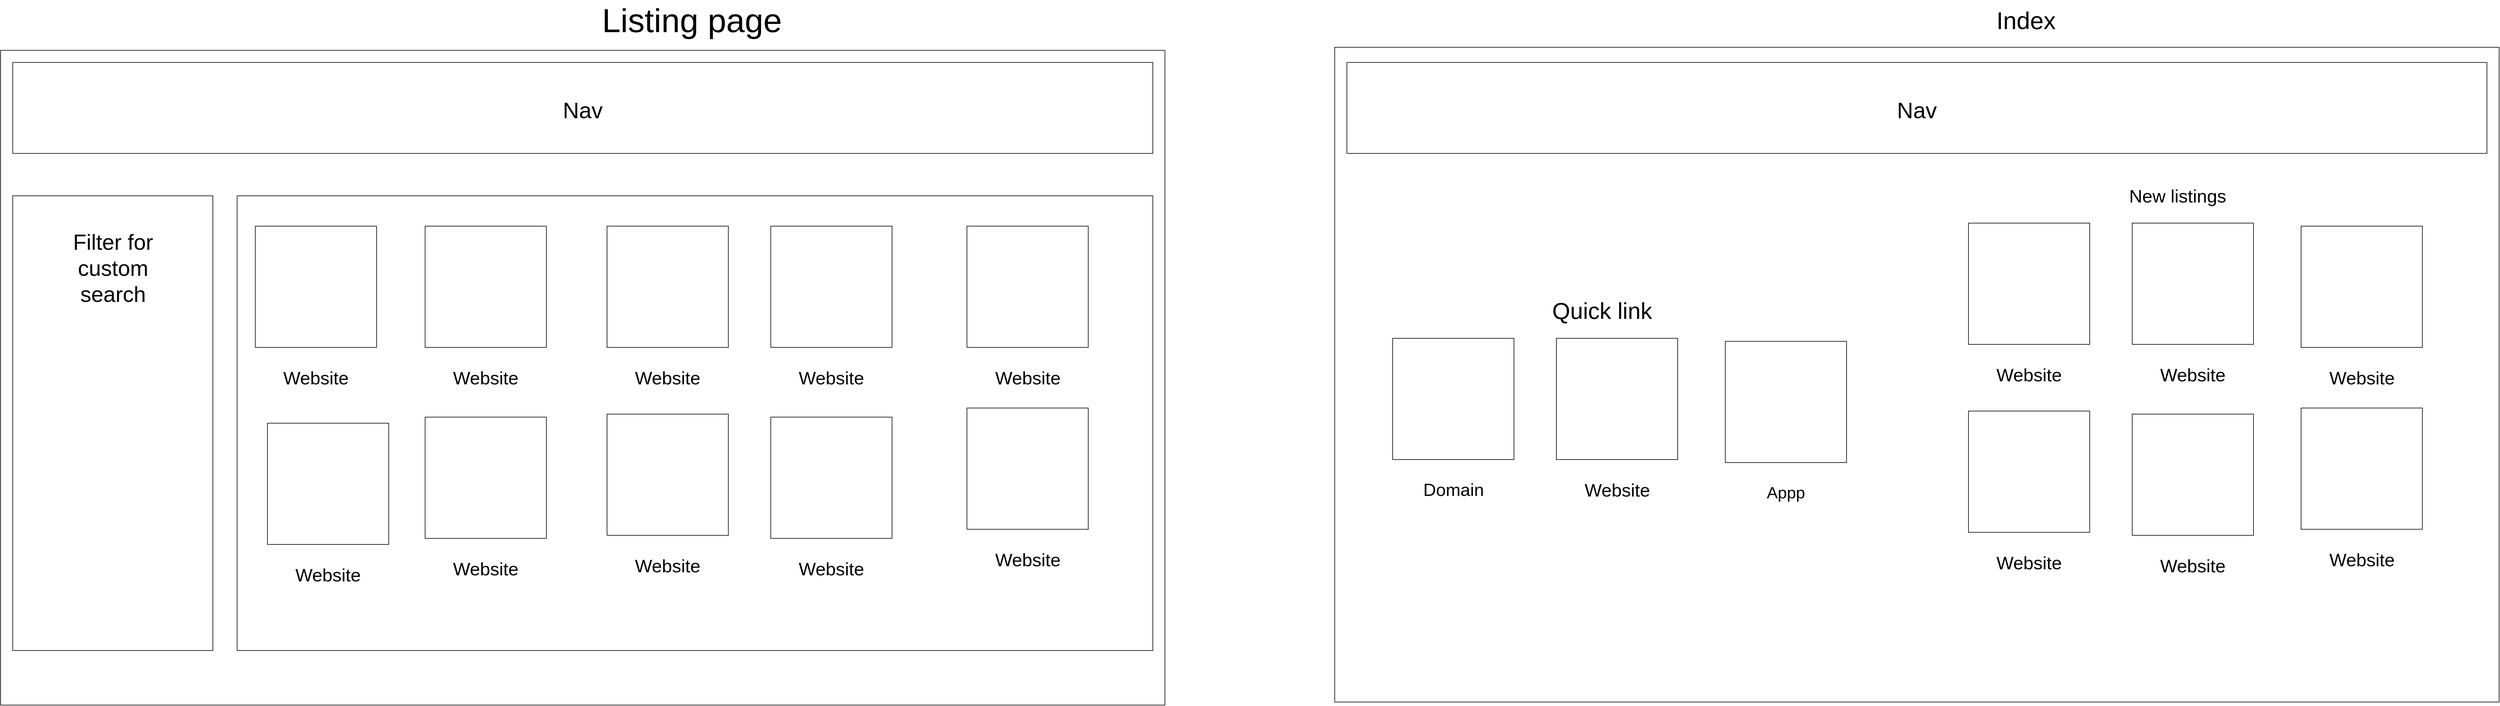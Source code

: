 <mxfile version="11.0.2" type="device"><diagram id="pqqM58haUemRn33hxWMw" name="Page-1"><mxGraphModel dx="2620" dy="1770" grid="1" gridSize="10" guides="1" tooltips="1" connect="1" arrows="1" fold="1" page="1" pageScale="1" pageWidth="850" pageHeight="1100" math="0" shadow="0"><root><mxCell id="0"/><mxCell id="1" parent="0"/><mxCell id="Tu4xJy_abi7UQdlYzulH-1" value="" style="rounded=0;whiteSpace=wrap;html=1;" vertex="1" parent="1"><mxGeometry x="430" y="160" width="1920" height="1080" as="geometry"/></mxCell><mxCell id="Tu4xJy_abi7UQdlYzulH-2" value="" style="rounded=0;whiteSpace=wrap;html=1;" vertex="1" parent="1"><mxGeometry x="450" y="180" width="1880" height="150" as="geometry"/></mxCell><mxCell id="Tu4xJy_abi7UQdlYzulH-4" value="" style="rounded=0;whiteSpace=wrap;html=1;" vertex="1" parent="1"><mxGeometry x="450" y="400" width="330" height="750" as="geometry"/></mxCell><mxCell id="Tu4xJy_abi7UQdlYzulH-6" value="" style="rounded=0;whiteSpace=wrap;html=1;" vertex="1" parent="1"><mxGeometry x="820" y="400" width="1510" height="750" as="geometry"/></mxCell><mxCell id="Tu4xJy_abi7UQdlYzulH-9" value="&lt;font style=&quot;font-size: 55px&quot;&gt;Listing page&lt;br&gt;&lt;/font&gt;" style="text;html=1;strokeColor=none;fillColor=none;align=center;verticalAlign=middle;whiteSpace=wrap;rounded=0;" vertex="1" parent="1"><mxGeometry x="1390" y="100" width="360" height="20" as="geometry"/></mxCell><mxCell id="Tu4xJy_abi7UQdlYzulH-10" value="" style="whiteSpace=wrap;html=1;aspect=fixed;" vertex="1" parent="1"><mxGeometry x="850" y="450" width="200" height="200" as="geometry"/></mxCell><mxCell id="Tu4xJy_abi7UQdlYzulH-11" value="&lt;font style=&quot;font-size: 30px&quot;&gt;Website&lt;/font&gt;" style="text;html=1;strokeColor=none;fillColor=none;align=center;verticalAlign=middle;whiteSpace=wrap;rounded=0;" vertex="1" parent="1"><mxGeometry x="930" y="690" width="40" height="20" as="geometry"/></mxCell><mxCell id="Tu4xJy_abi7UQdlYzulH-12" value="" style="whiteSpace=wrap;html=1;aspect=fixed;" vertex="1" parent="1"><mxGeometry x="1130" y="450" width="200" height="200" as="geometry"/></mxCell><mxCell id="Tu4xJy_abi7UQdlYzulH-13" value="&lt;font style=&quot;font-size: 30px&quot;&gt;Website&lt;/font&gt;" style="text;html=1;strokeColor=none;fillColor=none;align=center;verticalAlign=middle;whiteSpace=wrap;rounded=0;" vertex="1" parent="1"><mxGeometry x="1210" y="690" width="40" height="20" as="geometry"/></mxCell><mxCell id="Tu4xJy_abi7UQdlYzulH-14" value="" style="whiteSpace=wrap;html=1;aspect=fixed;" vertex="1" parent="1"><mxGeometry x="1430" y="450" width="200" height="200" as="geometry"/></mxCell><mxCell id="Tu4xJy_abi7UQdlYzulH-15" value="&lt;font style=&quot;font-size: 30px&quot;&gt;Website&lt;/font&gt;" style="text;html=1;strokeColor=none;fillColor=none;align=center;verticalAlign=middle;whiteSpace=wrap;rounded=0;" vertex="1" parent="1"><mxGeometry x="1510" y="690" width="40" height="20" as="geometry"/></mxCell><mxCell id="Tu4xJy_abi7UQdlYzulH-16" value="" style="whiteSpace=wrap;html=1;aspect=fixed;" vertex="1" parent="1"><mxGeometry x="1700" y="450" width="200" height="200" as="geometry"/></mxCell><mxCell id="Tu4xJy_abi7UQdlYzulH-17" value="&lt;font style=&quot;font-size: 30px&quot;&gt;Website&lt;/font&gt;" style="text;html=1;strokeColor=none;fillColor=none;align=center;verticalAlign=middle;whiteSpace=wrap;rounded=0;" vertex="1" parent="1"><mxGeometry x="1780" y="690" width="40" height="20" as="geometry"/></mxCell><mxCell id="Tu4xJy_abi7UQdlYzulH-18" value="" style="whiteSpace=wrap;html=1;aspect=fixed;" vertex="1" parent="1"><mxGeometry x="870" y="775" width="200" height="200" as="geometry"/></mxCell><mxCell id="Tu4xJy_abi7UQdlYzulH-19" value="&lt;font style=&quot;font-size: 30px&quot;&gt;Website&lt;/font&gt;" style="text;html=1;strokeColor=none;fillColor=none;align=center;verticalAlign=middle;whiteSpace=wrap;rounded=0;" vertex="1" parent="1"><mxGeometry x="950" y="1015" width="40" height="20" as="geometry"/></mxCell><mxCell id="Tu4xJy_abi7UQdlYzulH-20" value="" style="whiteSpace=wrap;html=1;aspect=fixed;" vertex="1" parent="1"><mxGeometry x="1130" y="765" width="200" height="200" as="geometry"/></mxCell><mxCell id="Tu4xJy_abi7UQdlYzulH-21" value="&lt;font style=&quot;font-size: 30px&quot;&gt;Website&lt;/font&gt;" style="text;html=1;strokeColor=none;fillColor=none;align=center;verticalAlign=middle;whiteSpace=wrap;rounded=0;" vertex="1" parent="1"><mxGeometry x="1210" y="1005" width="40" height="20" as="geometry"/></mxCell><mxCell id="Tu4xJy_abi7UQdlYzulH-22" value="" style="whiteSpace=wrap;html=1;aspect=fixed;" vertex="1" parent="1"><mxGeometry x="1430" y="760" width="200" height="200" as="geometry"/></mxCell><mxCell id="Tu4xJy_abi7UQdlYzulH-23" value="&lt;font style=&quot;font-size: 30px&quot;&gt;Website&lt;/font&gt;" style="text;html=1;strokeColor=none;fillColor=none;align=center;verticalAlign=middle;whiteSpace=wrap;rounded=0;" vertex="1" parent="1"><mxGeometry x="1510" y="1000" width="40" height="20" as="geometry"/></mxCell><mxCell id="Tu4xJy_abi7UQdlYzulH-24" value="" style="whiteSpace=wrap;html=1;aspect=fixed;" vertex="1" parent="1"><mxGeometry x="1700" y="765" width="200" height="200" as="geometry"/></mxCell><mxCell id="Tu4xJy_abi7UQdlYzulH-25" value="&lt;font style=&quot;font-size: 30px&quot;&gt;Website&lt;/font&gt;" style="text;html=1;strokeColor=none;fillColor=none;align=center;verticalAlign=middle;whiteSpace=wrap;rounded=0;" vertex="1" parent="1"><mxGeometry x="1780" y="1005" width="40" height="20" as="geometry"/></mxCell><mxCell id="Tu4xJy_abi7UQdlYzulH-26" value="" style="whiteSpace=wrap;html=1;aspect=fixed;" vertex="1" parent="1"><mxGeometry x="2023.5" y="450" width="200" height="200" as="geometry"/></mxCell><mxCell id="Tu4xJy_abi7UQdlYzulH-27" value="&lt;font style=&quot;font-size: 30px&quot;&gt;Website&lt;/font&gt;" style="text;html=1;strokeColor=none;fillColor=none;align=center;verticalAlign=middle;whiteSpace=wrap;rounded=0;" vertex="1" parent="1"><mxGeometry x="2103.5" y="690" width="40" height="20" as="geometry"/></mxCell><mxCell id="Tu4xJy_abi7UQdlYzulH-28" value="" style="whiteSpace=wrap;html=1;aspect=fixed;" vertex="1" parent="1"><mxGeometry x="2023.5" y="750" width="200" height="200" as="geometry"/></mxCell><mxCell id="Tu4xJy_abi7UQdlYzulH-29" value="&lt;font style=&quot;font-size: 30px&quot;&gt;Website&lt;/font&gt;" style="text;html=1;strokeColor=none;fillColor=none;align=center;verticalAlign=middle;whiteSpace=wrap;rounded=0;" vertex="1" parent="1"><mxGeometry x="2103.5" y="990" width="40" height="20" as="geometry"/></mxCell><mxCell id="Tu4xJy_abi7UQdlYzulH-30" value="&lt;font style=&quot;font-size: 36px&quot;&gt;Filter for custom search&lt;/font&gt;" style="text;html=1;strokeColor=none;fillColor=none;align=center;verticalAlign=middle;whiteSpace=wrap;rounded=0;" vertex="1" parent="1"><mxGeometry x="517.5" y="470" width="195" height="98" as="geometry"/></mxCell><mxCell id="Tu4xJy_abi7UQdlYzulH-31" value="&lt;font style=&quot;font-size: 37px&quot;&gt;Nav&lt;/font&gt;" style="text;html=1;strokeColor=none;fillColor=none;align=center;verticalAlign=middle;whiteSpace=wrap;rounded=0;" vertex="1" parent="1"><mxGeometry x="1370" y="250" width="40" height="20" as="geometry"/></mxCell><mxCell id="Tu4xJy_abi7UQdlYzulH-33" value="" style="rounded=0;whiteSpace=wrap;html=1;" vertex="1" parent="1"><mxGeometry x="2630" y="155" width="1920" height="1080" as="geometry"/></mxCell><mxCell id="Tu4xJy_abi7UQdlYzulH-34" value="" style="rounded=0;whiteSpace=wrap;html=1;" vertex="1" parent="1"><mxGeometry x="2650" y="180" width="1880" height="150" as="geometry"/></mxCell><mxCell id="Tu4xJy_abi7UQdlYzulH-37" value="&lt;font style=&quot;font-size: 40px&quot;&gt;Index&lt;/font&gt;" style="text;html=1;strokeColor=none;fillColor=none;align=center;verticalAlign=middle;whiteSpace=wrap;rounded=0;" vertex="1" parent="1"><mxGeometry x="3590" y="100" width="360" height="20" as="geometry"/></mxCell><mxCell id="Tu4xJy_abi7UQdlYzulH-42" value="" style="whiteSpace=wrap;html=1;aspect=fixed;" vertex="1" parent="1"><mxGeometry x="3675" y="445" width="200" height="200" as="geometry"/></mxCell><mxCell id="Tu4xJy_abi7UQdlYzulH-43" value="&lt;font style=&quot;font-size: 30px&quot;&gt;Website&lt;/font&gt;" style="text;html=1;strokeColor=none;fillColor=none;align=center;verticalAlign=middle;whiteSpace=wrap;rounded=0;" vertex="1" parent="1"><mxGeometry x="3755" y="685" width="40" height="20" as="geometry"/></mxCell><mxCell id="Tu4xJy_abi7UQdlYzulH-44" value="" style="whiteSpace=wrap;html=1;aspect=fixed;" vertex="1" parent="1"><mxGeometry x="3945" y="445" width="200" height="200" as="geometry"/></mxCell><mxCell id="Tu4xJy_abi7UQdlYzulH-45" value="&lt;font style=&quot;font-size: 30px&quot;&gt;Website&lt;/font&gt;" style="text;html=1;strokeColor=none;fillColor=none;align=center;verticalAlign=middle;whiteSpace=wrap;rounded=0;" vertex="1" parent="1"><mxGeometry x="4025" y="685" width="40" height="20" as="geometry"/></mxCell><mxCell id="Tu4xJy_abi7UQdlYzulH-50" value="" style="whiteSpace=wrap;html=1;aspect=fixed;" vertex="1" parent="1"><mxGeometry x="3675" y="755" width="200" height="200" as="geometry"/></mxCell><mxCell id="Tu4xJy_abi7UQdlYzulH-51" value="&lt;font style=&quot;font-size: 30px&quot;&gt;Website&lt;/font&gt;" style="text;html=1;strokeColor=none;fillColor=none;align=center;verticalAlign=middle;whiteSpace=wrap;rounded=0;" vertex="1" parent="1"><mxGeometry x="3755" y="995" width="40" height="20" as="geometry"/></mxCell><mxCell id="Tu4xJy_abi7UQdlYzulH-52" value="" style="whiteSpace=wrap;html=1;aspect=fixed;" vertex="1" parent="1"><mxGeometry x="3945" y="760" width="200" height="200" as="geometry"/></mxCell><mxCell id="Tu4xJy_abi7UQdlYzulH-53" value="&lt;font style=&quot;font-size: 30px&quot;&gt;Website&lt;/font&gt;" style="text;html=1;strokeColor=none;fillColor=none;align=center;verticalAlign=middle;whiteSpace=wrap;rounded=0;" vertex="1" parent="1"><mxGeometry x="4025" y="1000" width="40" height="20" as="geometry"/></mxCell><mxCell id="Tu4xJy_abi7UQdlYzulH-54" value="" style="whiteSpace=wrap;html=1;aspect=fixed;" vertex="1" parent="1"><mxGeometry x="4223.5" y="450" width="200" height="200" as="geometry"/></mxCell><mxCell id="Tu4xJy_abi7UQdlYzulH-55" value="&lt;font style=&quot;font-size: 30px&quot;&gt;Website&lt;/font&gt;" style="text;html=1;strokeColor=none;fillColor=none;align=center;verticalAlign=middle;whiteSpace=wrap;rounded=0;" vertex="1" parent="1"><mxGeometry x="4303.5" y="690" width="40" height="20" as="geometry"/></mxCell><mxCell id="Tu4xJy_abi7UQdlYzulH-56" value="" style="whiteSpace=wrap;html=1;aspect=fixed;" vertex="1" parent="1"><mxGeometry x="4223.5" y="750" width="200" height="200" as="geometry"/></mxCell><mxCell id="Tu4xJy_abi7UQdlYzulH-57" value="&lt;font style=&quot;font-size: 30px&quot;&gt;Website&lt;/font&gt;" style="text;html=1;strokeColor=none;fillColor=none;align=center;verticalAlign=middle;whiteSpace=wrap;rounded=0;" vertex="1" parent="1"><mxGeometry x="4303.5" y="990" width="40" height="20" as="geometry"/></mxCell><mxCell id="Tu4xJy_abi7UQdlYzulH-59" value="&lt;font style=&quot;font-size: 37px&quot;&gt;Nav&lt;/font&gt;" style="text;html=1;strokeColor=none;fillColor=none;align=center;verticalAlign=middle;whiteSpace=wrap;rounded=0;" vertex="1" parent="1"><mxGeometry x="3570" y="250" width="40" height="20" as="geometry"/></mxCell><mxCell id="Tu4xJy_abi7UQdlYzulH-60" value="&lt;font style=&quot;font-size: 30px&quot;&gt;New listings&lt;br&gt;&lt;/font&gt;" style="text;html=1;strokeColor=none;fillColor=none;align=center;verticalAlign=middle;whiteSpace=wrap;rounded=0;" vertex="1" parent="1"><mxGeometry x="3910" y="390" width="220" height="20" as="geometry"/></mxCell><mxCell id="Tu4xJy_abi7UQdlYzulH-63" value="" style="whiteSpace=wrap;html=1;aspect=fixed;" vertex="1" parent="1"><mxGeometry x="2725.5" y="635" width="200" height="200" as="geometry"/></mxCell><mxCell id="Tu4xJy_abi7UQdlYzulH-64" value="&lt;font style=&quot;font-size: 29px&quot;&gt;Domain&lt;/font&gt;" style="text;html=1;strokeColor=none;fillColor=none;align=center;verticalAlign=middle;whiteSpace=wrap;rounded=0;" vertex="1" parent="1"><mxGeometry x="2805.5" y="875" width="40" height="20" as="geometry"/></mxCell><mxCell id="Tu4xJy_abi7UQdlYzulH-65" value="" style="whiteSpace=wrap;html=1;aspect=fixed;" vertex="1" parent="1"><mxGeometry x="2995.5" y="635" width="200" height="200" as="geometry"/></mxCell><mxCell id="Tu4xJy_abi7UQdlYzulH-66" value="&lt;font style=&quot;font-size: 30px&quot;&gt;Website&lt;/font&gt;" style="text;html=1;strokeColor=none;fillColor=none;align=center;verticalAlign=middle;whiteSpace=wrap;rounded=0;" vertex="1" parent="1"><mxGeometry x="3075.5" y="875" width="40" height="20" as="geometry"/></mxCell><mxCell id="Tu4xJy_abi7UQdlYzulH-71" value="" style="whiteSpace=wrap;html=1;aspect=fixed;" vertex="1" parent="1"><mxGeometry x="3274" y="640" width="200" height="200" as="geometry"/></mxCell><mxCell id="Tu4xJy_abi7UQdlYzulH-72" value="&lt;font style=&quot;font-size: 27px&quot;&gt;Appp&lt;/font&gt;" style="text;html=1;strokeColor=none;fillColor=none;align=center;verticalAlign=middle;whiteSpace=wrap;rounded=0;" vertex="1" parent="1"><mxGeometry x="3354" y="880" width="40" height="20" as="geometry"/></mxCell><mxCell id="Tu4xJy_abi7UQdlYzulH-75" value="&lt;font style=&quot;font-size: 38px&quot;&gt;Quick link&lt;br&gt;&lt;/font&gt;" style="text;html=1;strokeColor=none;fillColor=none;align=center;verticalAlign=middle;whiteSpace=wrap;rounded=0;" vertex="1" parent="1"><mxGeometry x="2960.5" y="580" width="220" height="20" as="geometry"/></mxCell></root></mxGraphModel></diagram></mxfile>